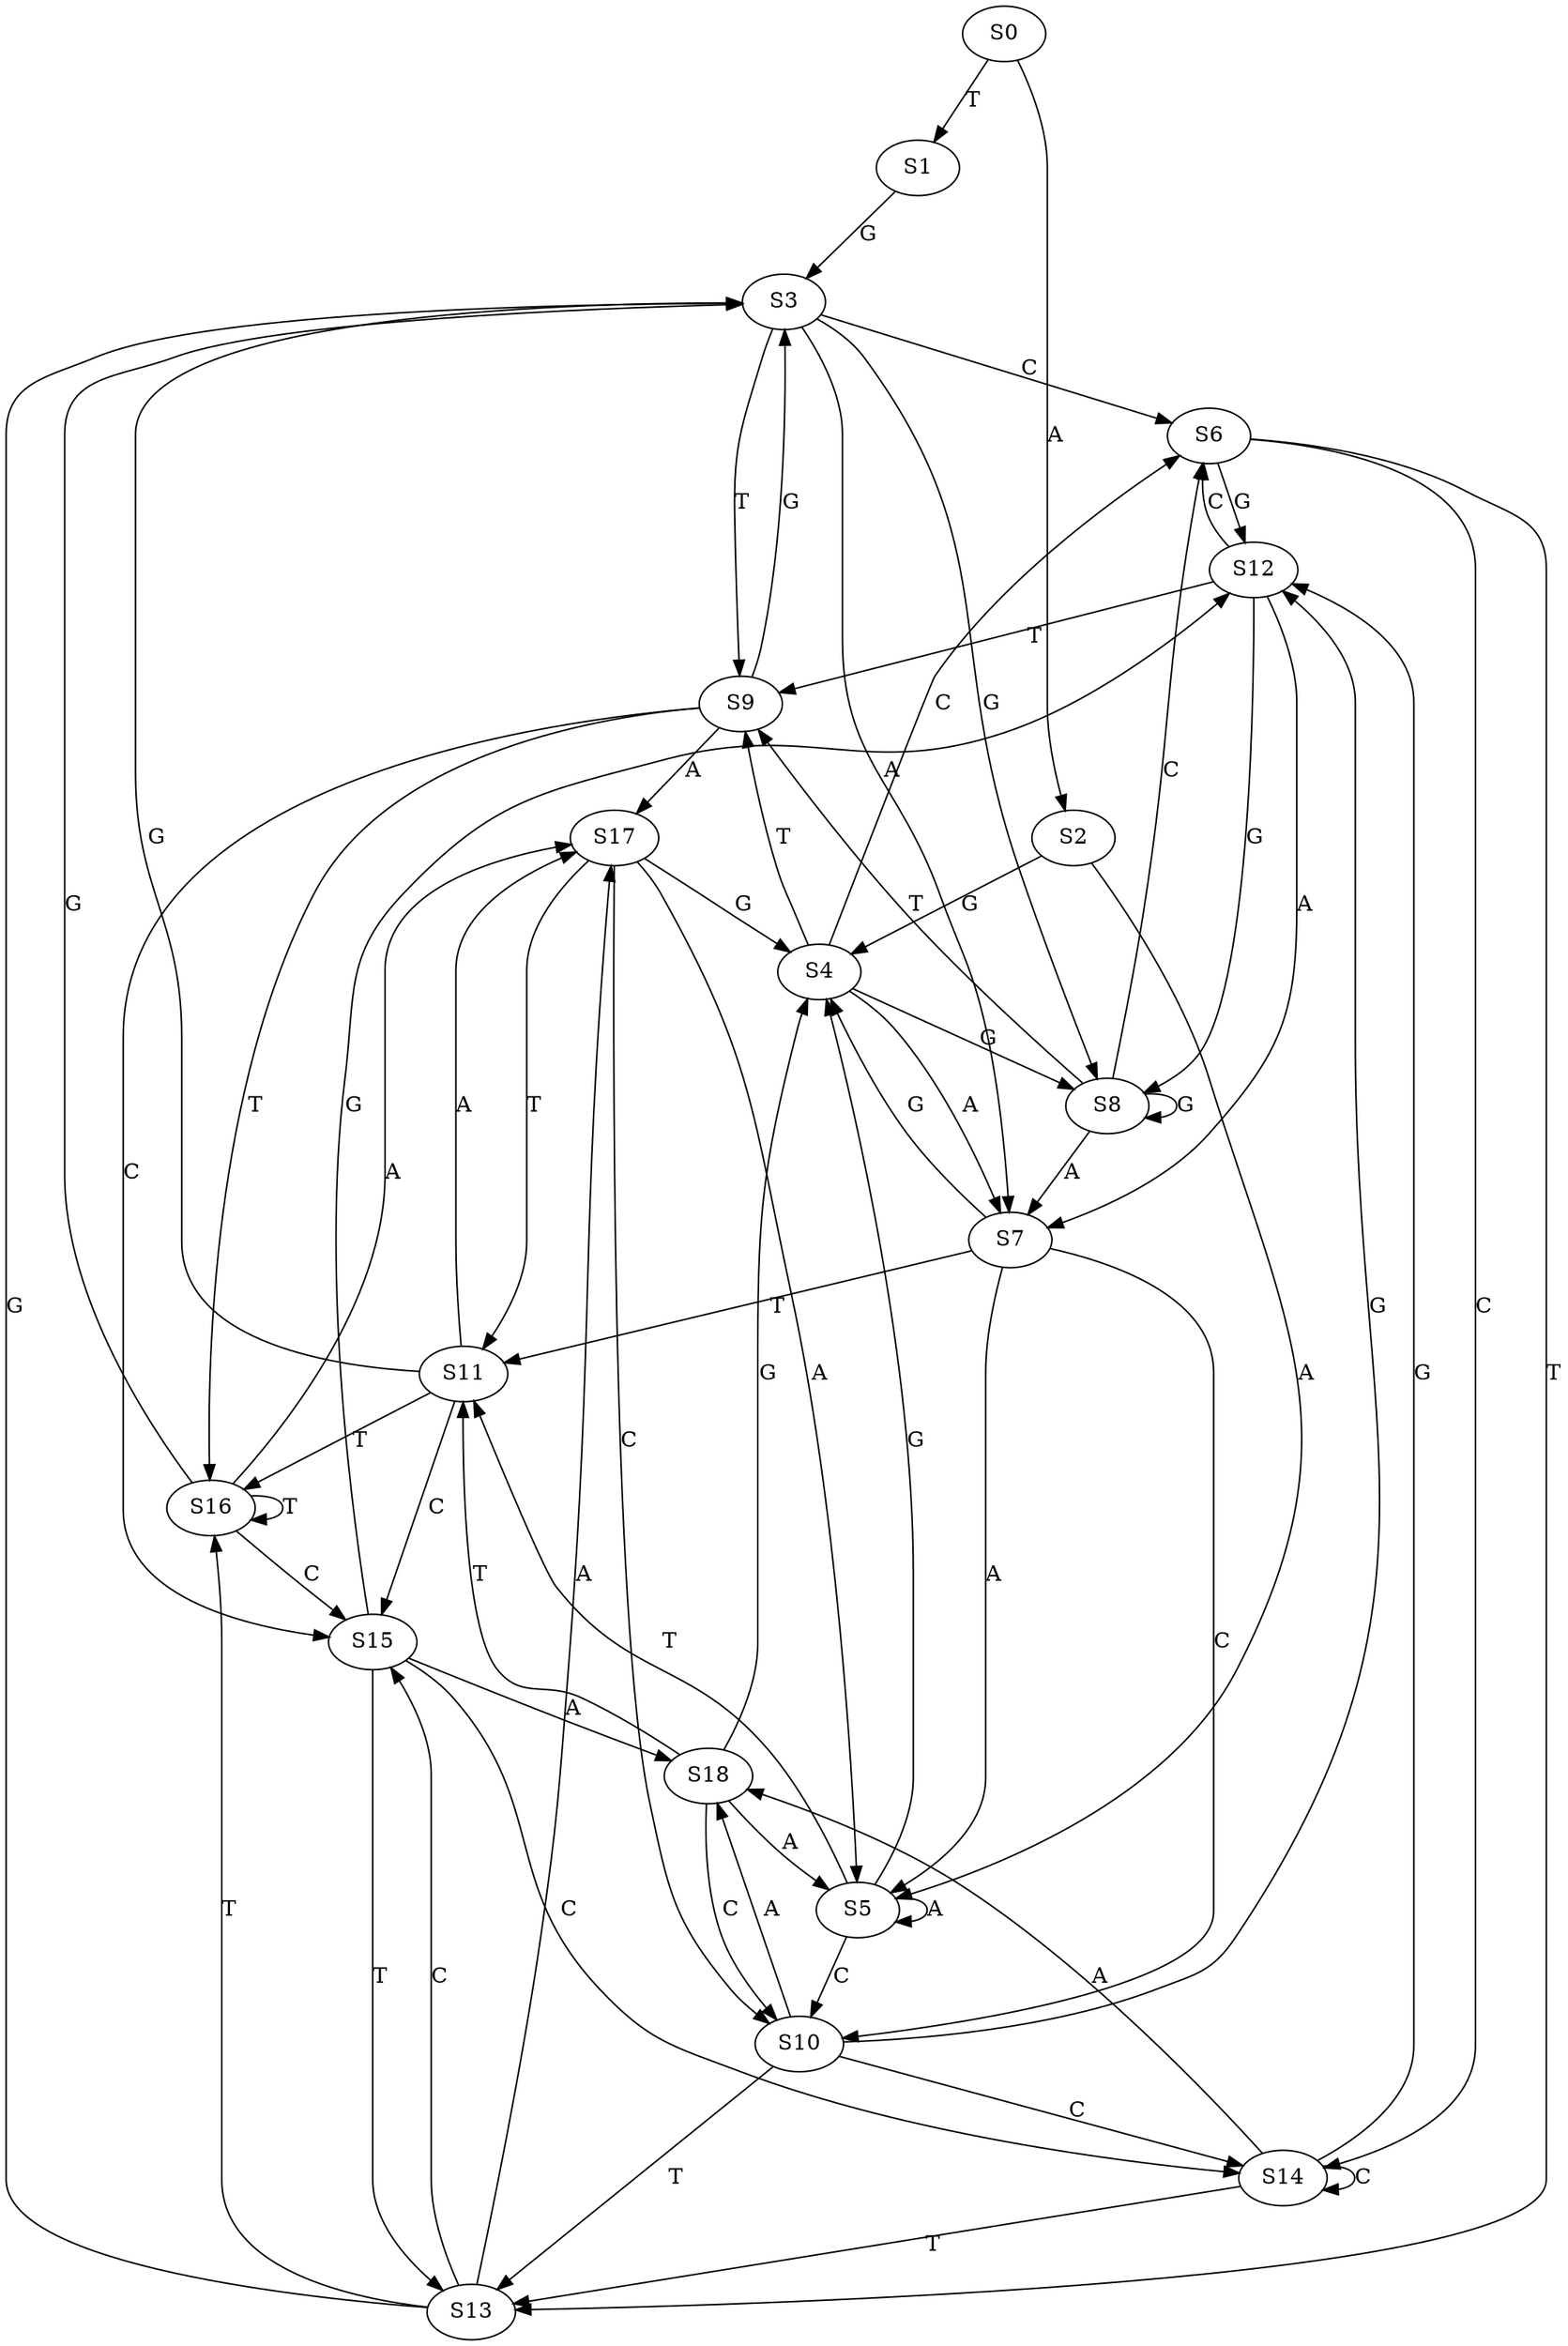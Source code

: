 strict digraph  {
	S0 -> S1 [ label = T ];
	S0 -> S2 [ label = A ];
	S1 -> S3 [ label = G ];
	S2 -> S4 [ label = G ];
	S2 -> S5 [ label = A ];
	S3 -> S6 [ label = C ];
	S3 -> S7 [ label = A ];
	S3 -> S8 [ label = G ];
	S3 -> S9 [ label = T ];
	S4 -> S8 [ label = G ];
	S4 -> S6 [ label = C ];
	S4 -> S9 [ label = T ];
	S4 -> S7 [ label = A ];
	S5 -> S4 [ label = G ];
	S5 -> S5 [ label = A ];
	S5 -> S10 [ label = C ];
	S5 -> S11 [ label = T ];
	S6 -> S12 [ label = G ];
	S6 -> S13 [ label = T ];
	S6 -> S14 [ label = C ];
	S7 -> S10 [ label = C ];
	S7 -> S4 [ label = G ];
	S7 -> S5 [ label = A ];
	S7 -> S11 [ label = T ];
	S8 -> S9 [ label = T ];
	S8 -> S6 [ label = C ];
	S8 -> S7 [ label = A ];
	S8 -> S8 [ label = G ];
	S9 -> S3 [ label = G ];
	S9 -> S15 [ label = C ];
	S9 -> S16 [ label = T ];
	S9 -> S17 [ label = A ];
	S10 -> S13 [ label = T ];
	S10 -> S12 [ label = G ];
	S10 -> S14 [ label = C ];
	S10 -> S18 [ label = A ];
	S11 -> S17 [ label = A ];
	S11 -> S3 [ label = G ];
	S11 -> S16 [ label = T ];
	S11 -> S15 [ label = C ];
	S12 -> S7 [ label = A ];
	S12 -> S8 [ label = G ];
	S12 -> S6 [ label = C ];
	S12 -> S9 [ label = T ];
	S13 -> S3 [ label = G ];
	S13 -> S15 [ label = C ];
	S13 -> S17 [ label = A ];
	S13 -> S16 [ label = T ];
	S14 -> S12 [ label = G ];
	S14 -> S13 [ label = T ];
	S14 -> S14 [ label = C ];
	S14 -> S18 [ label = A ];
	S15 -> S13 [ label = T ];
	S15 -> S12 [ label = G ];
	S15 -> S14 [ label = C ];
	S15 -> S18 [ label = A ];
	S16 -> S3 [ label = G ];
	S16 -> S17 [ label = A ];
	S16 -> S16 [ label = T ];
	S16 -> S15 [ label = C ];
	S17 -> S5 [ label = A ];
	S17 -> S10 [ label = C ];
	S17 -> S4 [ label = G ];
	S17 -> S11 [ label = T ];
	S18 -> S10 [ label = C ];
	S18 -> S5 [ label = A ];
	S18 -> S11 [ label = T ];
	S18 -> S4 [ label = G ];
}

